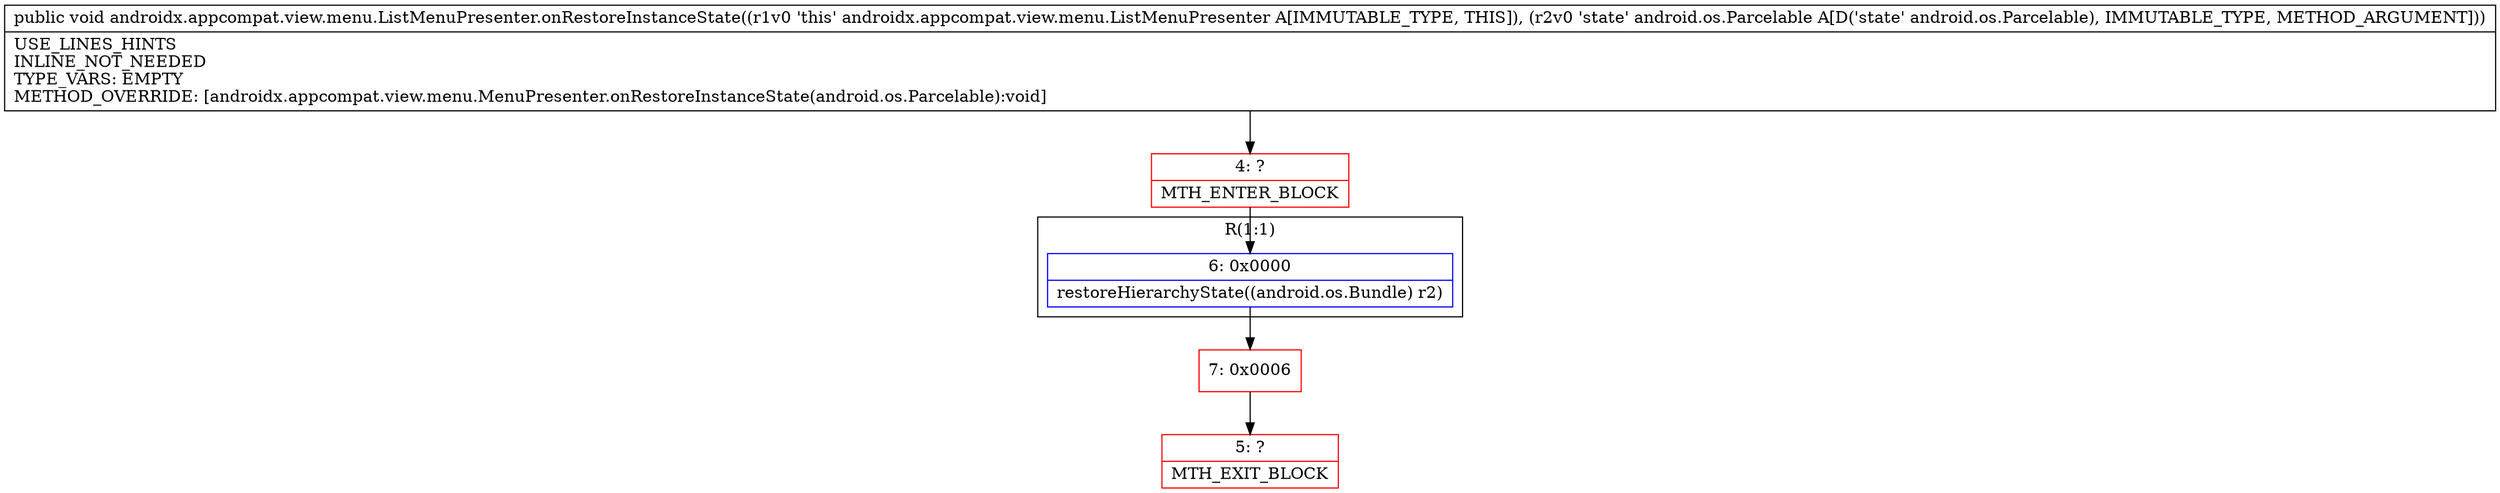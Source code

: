 digraph "CFG forandroidx.appcompat.view.menu.ListMenuPresenter.onRestoreInstanceState(Landroid\/os\/Parcelable;)V" {
subgraph cluster_Region_1917015260 {
label = "R(1:1)";
node [shape=record,color=blue];
Node_6 [shape=record,label="{6\:\ 0x0000|restoreHierarchyState((android.os.Bundle) r2)\l}"];
}
Node_4 [shape=record,color=red,label="{4\:\ ?|MTH_ENTER_BLOCK\l}"];
Node_7 [shape=record,color=red,label="{7\:\ 0x0006}"];
Node_5 [shape=record,color=red,label="{5\:\ ?|MTH_EXIT_BLOCK\l}"];
MethodNode[shape=record,label="{public void androidx.appcompat.view.menu.ListMenuPresenter.onRestoreInstanceState((r1v0 'this' androidx.appcompat.view.menu.ListMenuPresenter A[IMMUTABLE_TYPE, THIS]), (r2v0 'state' android.os.Parcelable A[D('state' android.os.Parcelable), IMMUTABLE_TYPE, METHOD_ARGUMENT]))  | USE_LINES_HINTS\lINLINE_NOT_NEEDED\lTYPE_VARS: EMPTY\lMETHOD_OVERRIDE: [androidx.appcompat.view.menu.MenuPresenter.onRestoreInstanceState(android.os.Parcelable):void]\l}"];
MethodNode -> Node_4;Node_6 -> Node_7;
Node_4 -> Node_6;
Node_7 -> Node_5;
}


